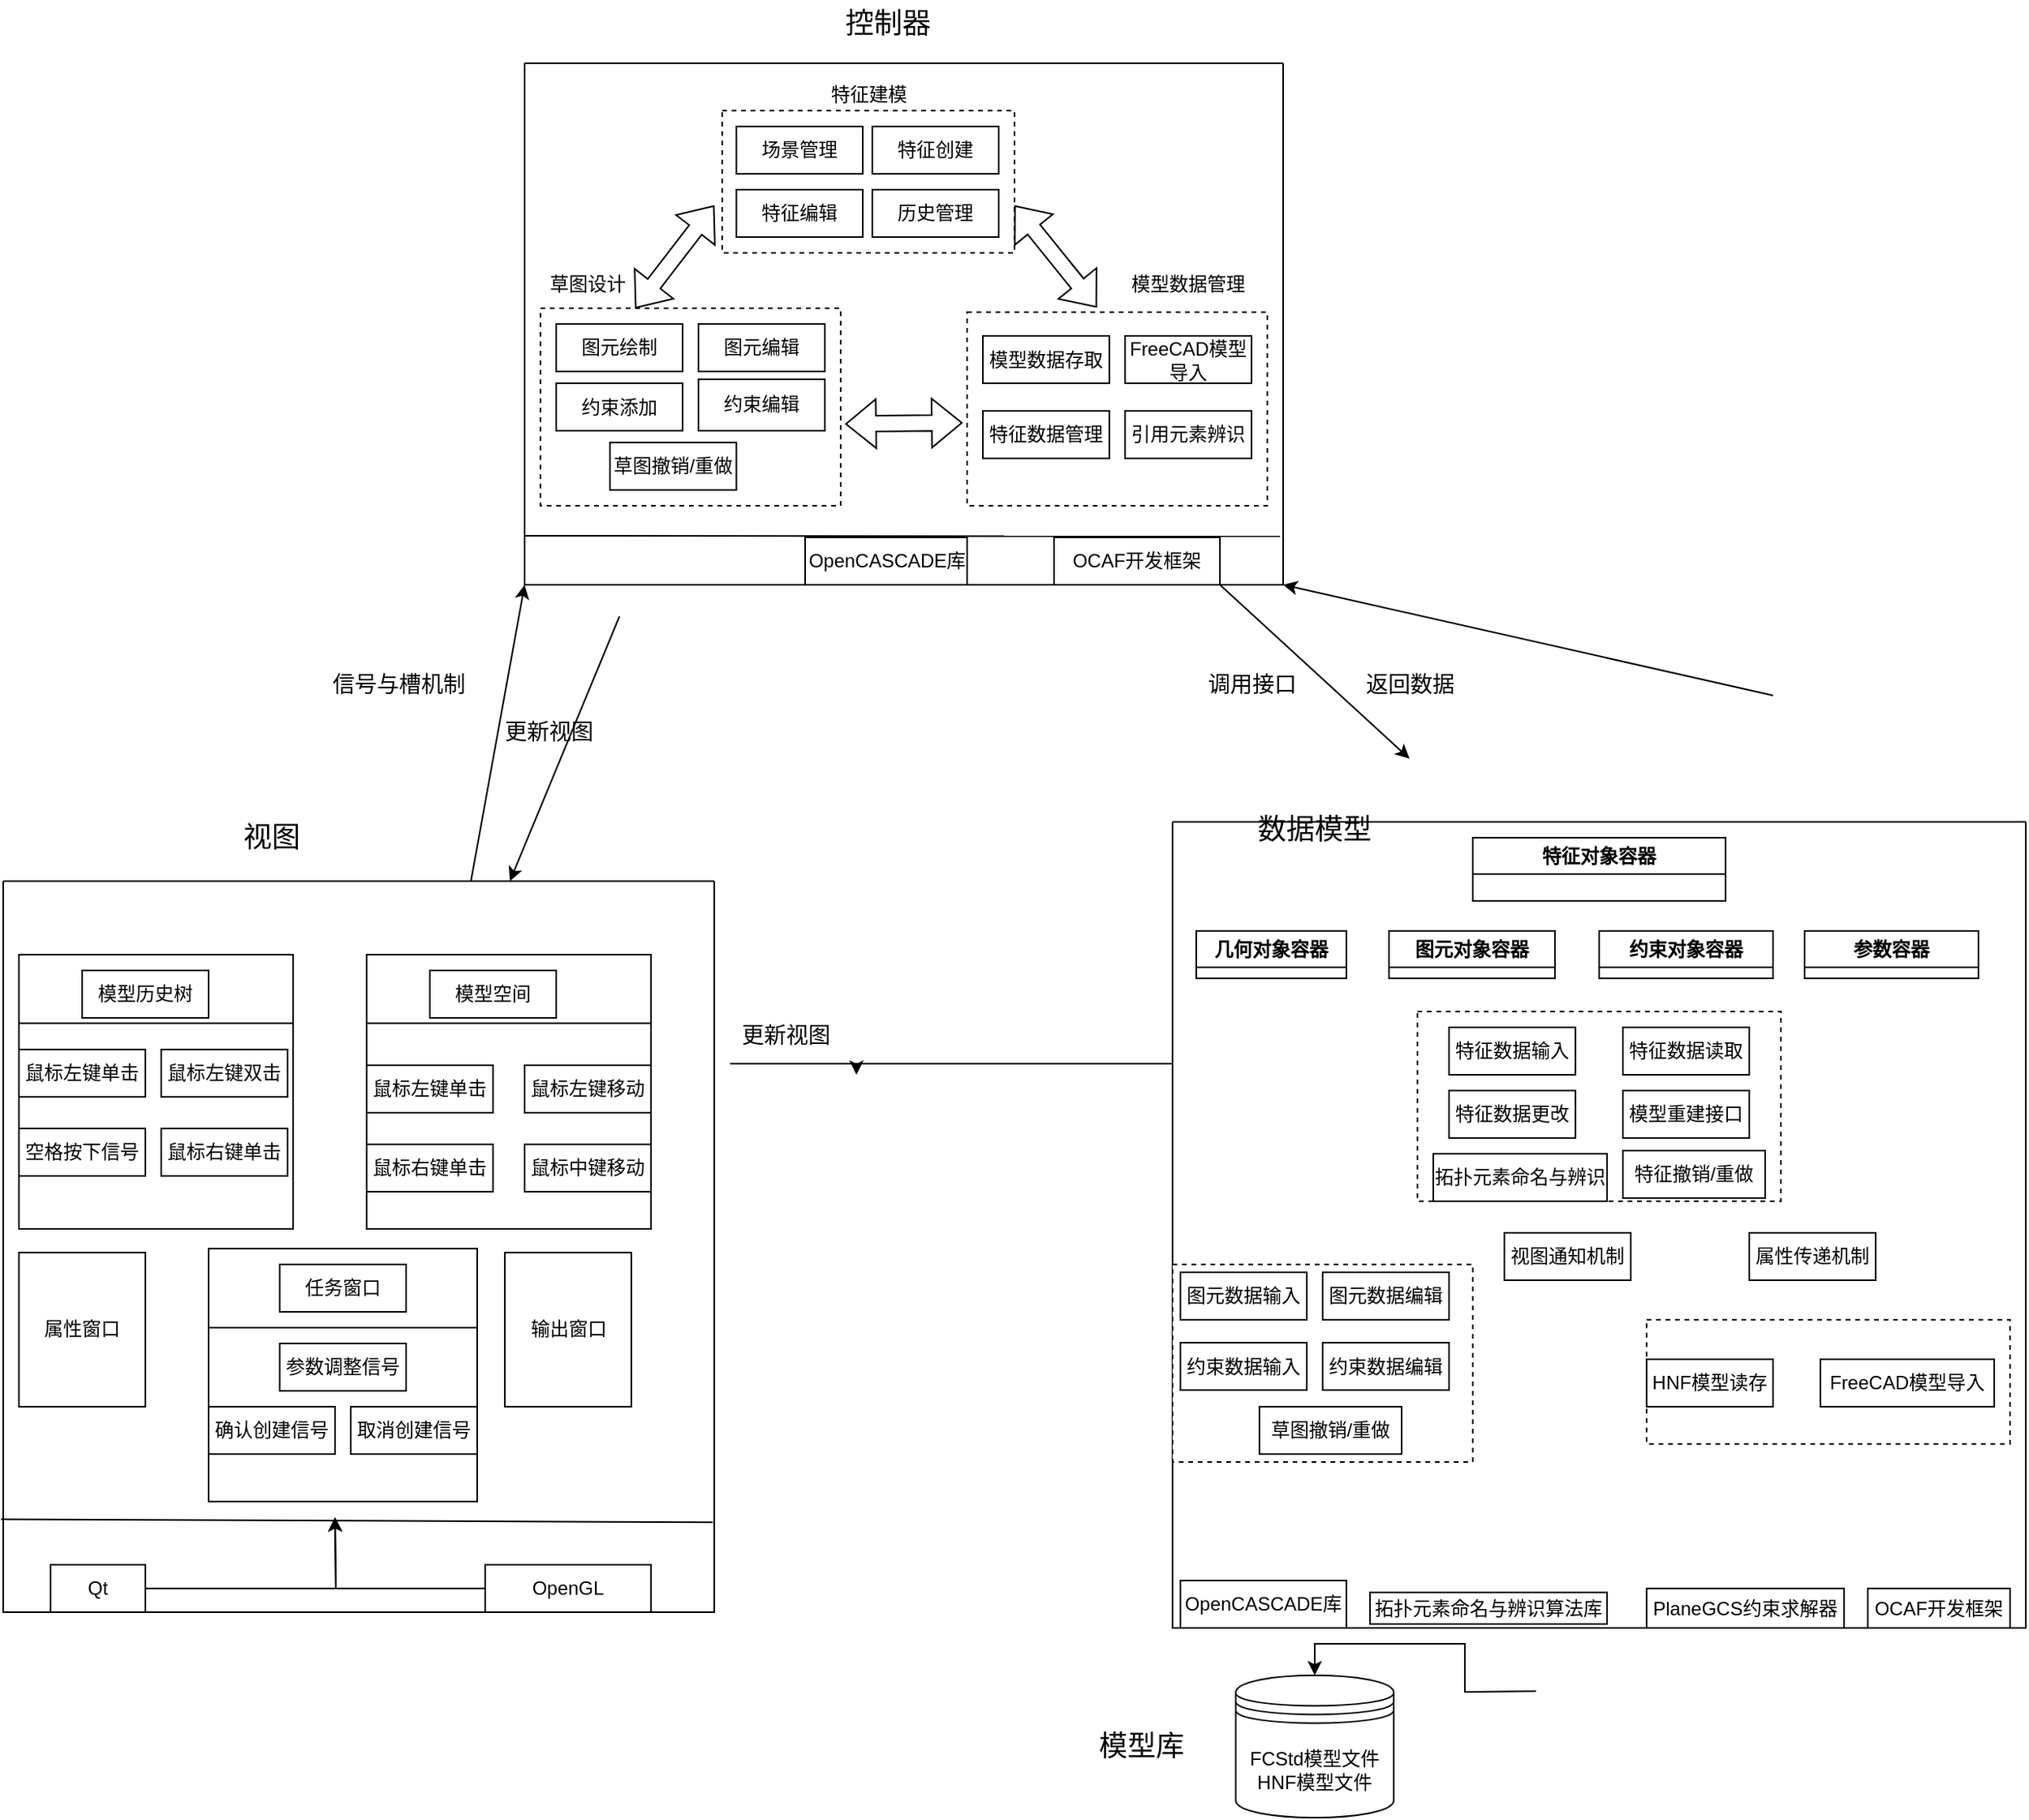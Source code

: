 <mxfile version="22.1.17" type="github">
  <diagram name="第 1 页" id="5badEJanhhTlUeLxTdYi">
    <mxGraphModel dx="2367" dy="1862" grid="1" gridSize="10" guides="1" tooltips="1" connect="1" arrows="1" fold="1" page="1" pageScale="1" pageWidth="827" pageHeight="1169" math="0" shadow="0">
      <root>
        <mxCell id="0" />
        <mxCell id="1" parent="0" />
        <mxCell id="2F7c7GaDgsHqWVN50e-c-2" value="" style="swimlane;startSize=0;" parent="1" vertex="1">
          <mxGeometry x="-50" y="537.5" width="450" height="462.5" as="geometry">
            <mxRectangle x="70" y="400" width="50" height="40" as="alternateBounds" />
          </mxGeometry>
        </mxCell>
        <mxCell id="2F7c7GaDgsHqWVN50e-c-10" value="输出窗口" style="rounded=0;whiteSpace=wrap;html=1;" parent="2F7c7GaDgsHqWVN50e-c-2" vertex="1">
          <mxGeometry x="317.5" y="235" width="80" height="97.5" as="geometry" />
        </mxCell>
        <mxCell id="2F7c7GaDgsHqWVN50e-c-117" value="Qt" style="rounded=0;whiteSpace=wrap;html=1;" parent="2F7c7GaDgsHqWVN50e-c-2" vertex="1">
          <mxGeometry x="30" y="432.5" width="60" height="30" as="geometry" />
        </mxCell>
        <mxCell id="2F7c7GaDgsHqWVN50e-c-118" value="OpenGL" style="rounded=0;whiteSpace=wrap;html=1;" parent="2F7c7GaDgsHqWVN50e-c-2" vertex="1">
          <mxGeometry x="305" y="432.5" width="105" height="30" as="geometry" />
        </mxCell>
        <mxCell id="QI9Zr6lK3Zr6trMXwhjR-2" value="属性窗口" style="rounded=0;whiteSpace=wrap;html=1;" parent="2F7c7GaDgsHqWVN50e-c-2" vertex="1">
          <mxGeometry x="10" y="235" width="80" height="97.5" as="geometry" />
        </mxCell>
        <mxCell id="TGpihLxyfp2Zj1cKf1YJ-5" value="" style="whiteSpace=wrap;html=1;aspect=fixed;" vertex="1" parent="2F7c7GaDgsHqWVN50e-c-2">
          <mxGeometry x="10" y="46.5" width="173.5" height="173.5" as="geometry" />
        </mxCell>
        <mxCell id="2F7c7GaDgsHqWVN50e-c-9" value="模型历史树" style="rounded=0;whiteSpace=wrap;html=1;" parent="2F7c7GaDgsHqWVN50e-c-2" vertex="1">
          <mxGeometry x="50" y="56.5" width="80" height="30" as="geometry" />
        </mxCell>
        <mxCell id="TGpihLxyfp2Zj1cKf1YJ-6" value="鼠标左键单击" style="rounded=0;whiteSpace=wrap;html=1;" vertex="1" parent="2F7c7GaDgsHqWVN50e-c-2">
          <mxGeometry x="10" y="106.5" width="80" height="30" as="geometry" />
        </mxCell>
        <mxCell id="TGpihLxyfp2Zj1cKf1YJ-7" value="鼠标左键双击" style="rounded=0;whiteSpace=wrap;html=1;" vertex="1" parent="2F7c7GaDgsHqWVN50e-c-2">
          <mxGeometry x="100" y="106.5" width="80" height="30" as="geometry" />
        </mxCell>
        <mxCell id="TGpihLxyfp2Zj1cKf1YJ-8" value="空格按下信号" style="rounded=0;whiteSpace=wrap;html=1;" vertex="1" parent="2F7c7GaDgsHqWVN50e-c-2">
          <mxGeometry x="10" y="156.5" width="80" height="30" as="geometry" />
        </mxCell>
        <mxCell id="TGpihLxyfp2Zj1cKf1YJ-9" value="鼠标右键单击" style="rounded=0;whiteSpace=wrap;html=1;" vertex="1" parent="2F7c7GaDgsHqWVN50e-c-2">
          <mxGeometry x="100" y="156.5" width="80" height="30" as="geometry" />
        </mxCell>
        <mxCell id="TGpihLxyfp2Zj1cKf1YJ-10" value="" style="endArrow=none;html=1;rounded=0;exitX=0;exitY=0.25;exitDx=0;exitDy=0;entryX=1;entryY=0.25;entryDx=0;entryDy=0;" edge="1" parent="2F7c7GaDgsHqWVN50e-c-2" source="TGpihLxyfp2Zj1cKf1YJ-5" target="TGpihLxyfp2Zj1cKf1YJ-5">
          <mxGeometry width="50" height="50" relative="1" as="geometry">
            <mxPoint x="60" y="146.5" as="sourcePoint" />
            <mxPoint x="110" y="96.5" as="targetPoint" />
          </mxGeometry>
        </mxCell>
        <mxCell id="TGpihLxyfp2Zj1cKf1YJ-14" value="" style="rounded=0;whiteSpace=wrap;html=1;" vertex="1" parent="2F7c7GaDgsHqWVN50e-c-2">
          <mxGeometry x="230" y="46.5" width="180" height="173.5" as="geometry" />
        </mxCell>
        <mxCell id="2F7c7GaDgsHqWVN50e-c-8" value="模型空间" style="rounded=0;whiteSpace=wrap;html=1;" parent="2F7c7GaDgsHqWVN50e-c-2" vertex="1">
          <mxGeometry x="270" y="56.5" width="80" height="30" as="geometry" />
        </mxCell>
        <mxCell id="TGpihLxyfp2Zj1cKf1YJ-16" value="鼠标左键单击" style="rounded=0;whiteSpace=wrap;html=1;" vertex="1" parent="2F7c7GaDgsHqWVN50e-c-2">
          <mxGeometry x="230" y="116.5" width="80" height="30" as="geometry" />
        </mxCell>
        <mxCell id="TGpihLxyfp2Zj1cKf1YJ-17" value="鼠标右键单击" style="rounded=0;whiteSpace=wrap;html=1;" vertex="1" parent="2F7c7GaDgsHqWVN50e-c-2">
          <mxGeometry x="230" y="166.5" width="80" height="30" as="geometry" />
        </mxCell>
        <mxCell id="TGpihLxyfp2Zj1cKf1YJ-25" value="鼠标左键移动" style="rounded=0;whiteSpace=wrap;html=1;" vertex="1" parent="2F7c7GaDgsHqWVN50e-c-2">
          <mxGeometry x="330" y="116.5" width="80" height="30" as="geometry" />
        </mxCell>
        <mxCell id="TGpihLxyfp2Zj1cKf1YJ-26" value="鼠标中键移动" style="rounded=0;whiteSpace=wrap;html=1;" vertex="1" parent="2F7c7GaDgsHqWVN50e-c-2">
          <mxGeometry x="330" y="166.5" width="80" height="30" as="geometry" />
        </mxCell>
        <mxCell id="TGpihLxyfp2Zj1cKf1YJ-29" value="" style="endArrow=none;html=1;rounded=0;exitX=1;exitY=0.25;exitDx=0;exitDy=0;entryX=0;entryY=0.25;entryDx=0;entryDy=0;" edge="1" parent="2F7c7GaDgsHqWVN50e-c-2" source="TGpihLxyfp2Zj1cKf1YJ-14" target="TGpihLxyfp2Zj1cKf1YJ-14">
          <mxGeometry width="50" height="50" relative="1" as="geometry">
            <mxPoint x="270" y="145.789" as="sourcePoint" />
            <mxPoint x="270" y="95.789" as="targetPoint" />
          </mxGeometry>
        </mxCell>
        <mxCell id="TGpihLxyfp2Zj1cKf1YJ-19" value="" style="rounded=0;whiteSpace=wrap;html=1;" vertex="1" parent="2F7c7GaDgsHqWVN50e-c-2">
          <mxGeometry x="130" y="232.5" width="170" height="160" as="geometry" />
        </mxCell>
        <mxCell id="2F7c7GaDgsHqWVN50e-c-11" value="任务窗口" style="rounded=0;whiteSpace=wrap;html=1;" parent="2F7c7GaDgsHqWVN50e-c-2" vertex="1">
          <mxGeometry x="175" y="242.5" width="80" height="30" as="geometry" />
        </mxCell>
        <mxCell id="TGpihLxyfp2Zj1cKf1YJ-20" value="" style="endArrow=none;html=1;rounded=0;exitX=0;exitY=0.5;exitDx=0;exitDy=0;entryX=1;entryY=0.5;entryDx=0;entryDy=0;" edge="1" parent="2F7c7GaDgsHqWVN50e-c-2">
          <mxGeometry width="50" height="50" relative="1" as="geometry">
            <mxPoint x="130.0" y="282.5" as="sourcePoint" />
            <mxPoint x="300.0" y="282.5" as="targetPoint" />
          </mxGeometry>
        </mxCell>
        <mxCell id="TGpihLxyfp2Zj1cKf1YJ-22" value="参数调整信号" style="rounded=0;whiteSpace=wrap;html=1;" vertex="1" parent="2F7c7GaDgsHqWVN50e-c-2">
          <mxGeometry x="175" y="292.5" width="80" height="30" as="geometry" />
        </mxCell>
        <mxCell id="TGpihLxyfp2Zj1cKf1YJ-23" value="确认创建信号" style="rounded=0;whiteSpace=wrap;html=1;" vertex="1" parent="2F7c7GaDgsHqWVN50e-c-2">
          <mxGeometry x="130" y="332.5" width="80" height="30" as="geometry" />
        </mxCell>
        <mxCell id="TGpihLxyfp2Zj1cKf1YJ-24" value="取消创建信号" style="rounded=0;whiteSpace=wrap;html=1;" vertex="1" parent="2F7c7GaDgsHqWVN50e-c-2">
          <mxGeometry x="220" y="332.5" width="80" height="30" as="geometry" />
        </mxCell>
        <mxCell id="TGpihLxyfp2Zj1cKf1YJ-37" value="" style="endArrow=classic;html=1;rounded=0;exitX=1;exitY=0.5;exitDx=0;exitDy=0;edgeStyle=orthogonalEdgeStyle;" edge="1" parent="2F7c7GaDgsHqWVN50e-c-2" source="2F7c7GaDgsHqWVN50e-c-117">
          <mxGeometry width="50" height="50" relative="1" as="geometry">
            <mxPoint x="120" y="472.5" as="sourcePoint" />
            <mxPoint x="210" y="402.5" as="targetPoint" />
          </mxGeometry>
        </mxCell>
        <mxCell id="2F7c7GaDgsHqWVN50e-c-3" value="" style="swimlane;startSize=0;" parent="1" vertex="1">
          <mxGeometry x="280" y="20" width="480" height="330" as="geometry">
            <mxRectangle x="10" y="300" width="50" height="40" as="alternateBounds" />
          </mxGeometry>
        </mxCell>
        <mxCell id="2F7c7GaDgsHqWVN50e-c-57" value="" style="rounded=0;whiteSpace=wrap;html=1;dashed=1;" parent="2F7c7GaDgsHqWVN50e-c-3" vertex="1">
          <mxGeometry x="125" y="30" width="185" height="90" as="geometry" />
        </mxCell>
        <mxCell id="2F7c7GaDgsHqWVN50e-c-58" value="场景管理" style="rounded=0;whiteSpace=wrap;html=1;" parent="2F7c7GaDgsHqWVN50e-c-3" vertex="1">
          <mxGeometry x="134" y="40" width="80" height="30" as="geometry" />
        </mxCell>
        <mxCell id="2F7c7GaDgsHqWVN50e-c-59" value="历史管理" style="rounded=0;whiteSpace=wrap;html=1;" parent="2F7c7GaDgsHqWVN50e-c-3" vertex="1">
          <mxGeometry x="220" y="80" width="80" height="30" as="geometry" />
        </mxCell>
        <mxCell id="2F7c7GaDgsHqWVN50e-c-60" value="特征创建" style="rounded=0;whiteSpace=wrap;html=1;" parent="2F7c7GaDgsHqWVN50e-c-3" vertex="1">
          <mxGeometry x="220" y="40" width="80" height="30" as="geometry" />
        </mxCell>
        <mxCell id="2F7c7GaDgsHqWVN50e-c-61" value="特征编辑" style="rounded=0;whiteSpace=wrap;html=1;" parent="2F7c7GaDgsHqWVN50e-c-3" vertex="1">
          <mxGeometry x="134" y="80" width="80" height="30" as="geometry" />
        </mxCell>
        <mxCell id="2F7c7GaDgsHqWVN50e-c-70" value="草图设计" style="text;html=1;strokeColor=none;fillColor=none;align=center;verticalAlign=middle;whiteSpace=wrap;rounded=0;" parent="2F7c7GaDgsHqWVN50e-c-3" vertex="1">
          <mxGeometry x="10" y="125" width="60" height="30" as="geometry" />
        </mxCell>
        <mxCell id="2F7c7GaDgsHqWVN50e-c-71" value="模型数据管理" style="text;html=1;strokeColor=none;fillColor=none;align=center;verticalAlign=middle;whiteSpace=wrap;rounded=0;" parent="2F7c7GaDgsHqWVN50e-c-3" vertex="1">
          <mxGeometry x="380" y="125" width="80" height="30" as="geometry" />
        </mxCell>
        <mxCell id="2F7c7GaDgsHqWVN50e-c-72" value="特征建模" style="text;html=1;strokeColor=none;fillColor=none;align=center;verticalAlign=middle;whiteSpace=wrap;rounded=0;" parent="2F7c7GaDgsHqWVN50e-c-3" vertex="1">
          <mxGeometry x="177.5" width="80" height="40" as="geometry" />
        </mxCell>
        <mxCell id="2F7c7GaDgsHqWVN50e-c-62" value="" style="rounded=0;whiteSpace=wrap;html=1;dashed=1;" parent="2F7c7GaDgsHqWVN50e-c-3" vertex="1">
          <mxGeometry x="10" y="155" width="190" height="125" as="geometry" />
        </mxCell>
        <mxCell id="2F7c7GaDgsHqWVN50e-c-64" value="图元绘制" style="rounded=0;whiteSpace=wrap;html=1;" parent="2F7c7GaDgsHqWVN50e-c-3" vertex="1">
          <mxGeometry x="20" y="165" width="80" height="30" as="geometry" />
        </mxCell>
        <mxCell id="2F7c7GaDgsHqWVN50e-c-66" value="图元编辑" style="rounded=0;whiteSpace=wrap;html=1;" parent="2F7c7GaDgsHqWVN50e-c-3" vertex="1">
          <mxGeometry x="110" y="165" width="80" height="30" as="geometry" />
        </mxCell>
        <mxCell id="2F7c7GaDgsHqWVN50e-c-65" value="约束添加" style="rounded=0;whiteSpace=wrap;html=1;" parent="2F7c7GaDgsHqWVN50e-c-3" vertex="1">
          <mxGeometry x="20" y="202.5" width="80" height="30" as="geometry" />
        </mxCell>
        <mxCell id="2F7c7GaDgsHqWVN50e-c-67" value="约束编辑" style="rounded=0;whiteSpace=wrap;html=1;" parent="2F7c7GaDgsHqWVN50e-c-3" vertex="1">
          <mxGeometry x="110" y="200" width="80" height="32.5" as="geometry" />
        </mxCell>
        <mxCell id="2F7c7GaDgsHqWVN50e-c-96" value="草图撤销/重做" style="rounded=0;whiteSpace=wrap;html=1;" parent="2F7c7GaDgsHqWVN50e-c-3" vertex="1">
          <mxGeometry x="54" y="240" width="80" height="30" as="geometry" />
        </mxCell>
        <mxCell id="2F7c7GaDgsHqWVN50e-c-63" value="" style="rounded=0;whiteSpace=wrap;html=1;dashed=1;" parent="2F7c7GaDgsHqWVN50e-c-3" vertex="1">
          <mxGeometry x="280" y="157.5" width="190" height="122.5" as="geometry" />
        </mxCell>
        <mxCell id="2F7c7GaDgsHqWVN50e-c-68" value="模型数据存取" style="rounded=0;whiteSpace=wrap;html=1;" parent="2F7c7GaDgsHqWVN50e-c-3" vertex="1">
          <mxGeometry x="290" y="172.5" width="80" height="30" as="geometry" />
        </mxCell>
        <mxCell id="2F7c7GaDgsHqWVN50e-c-69" value="FreeCAD模型导入" style="rounded=0;whiteSpace=wrap;html=1;" parent="2F7c7GaDgsHqWVN50e-c-3" vertex="1">
          <mxGeometry x="380" y="172.5" width="80" height="30" as="geometry" />
        </mxCell>
        <mxCell id="2F7c7GaDgsHqWVN50e-c-100" style="edgeStyle=orthogonalEdgeStyle;rounded=0;orthogonalLoop=1;jettySize=auto;html=1;exitX=0.5;exitY=1;exitDx=0;exitDy=0;" parent="2F7c7GaDgsHqWVN50e-c-3" source="2F7c7GaDgsHqWVN50e-c-66" target="2F7c7GaDgsHqWVN50e-c-66" edge="1">
          <mxGeometry relative="1" as="geometry" />
        </mxCell>
        <mxCell id="2F7c7GaDgsHqWVN50e-c-101" value="特征数据管理" style="rounded=0;whiteSpace=wrap;html=1;" parent="2F7c7GaDgsHqWVN50e-c-3" vertex="1">
          <mxGeometry x="290" y="220" width="80" height="30" as="geometry" />
        </mxCell>
        <mxCell id="2F7c7GaDgsHqWVN50e-c-102" value="引用元素辨识" style="rounded=0;whiteSpace=wrap;html=1;" parent="2F7c7GaDgsHqWVN50e-c-3" vertex="1">
          <mxGeometry x="380" y="220" width="80" height="30" as="geometry" />
        </mxCell>
        <mxCell id="2F7c7GaDgsHqWVN50e-c-112" value="OpenCASCADE库" style="rounded=0;whiteSpace=wrap;html=1;" parent="2F7c7GaDgsHqWVN50e-c-3" vertex="1">
          <mxGeometry x="177.5" y="300" width="102.5" height="30" as="geometry" />
        </mxCell>
        <mxCell id="2F7c7GaDgsHqWVN50e-c-113" value="OCAF开发框架" style="rounded=0;whiteSpace=wrap;html=1;" parent="2F7c7GaDgsHqWVN50e-c-3" vertex="1">
          <mxGeometry x="335" y="300" width="105" height="30" as="geometry" />
        </mxCell>
        <mxCell id="2F7c7GaDgsHqWVN50e-c-122" value="" style="shape=flexArrow;endArrow=classic;startArrow=classic;html=1;rounded=0;exitX=1.015;exitY=0.586;exitDx=0;exitDy=0;exitPerimeter=0;entryX=-0.015;entryY=0.571;entryDx=0;entryDy=0;entryPerimeter=0;" parent="2F7c7GaDgsHqWVN50e-c-3" source="2F7c7GaDgsHqWVN50e-c-62" target="2F7c7GaDgsHqWVN50e-c-63" edge="1">
          <mxGeometry width="100" height="100" relative="1" as="geometry">
            <mxPoint x="200" y="250" as="sourcePoint" />
            <mxPoint x="300" y="150" as="targetPoint" />
          </mxGeometry>
        </mxCell>
        <mxCell id="2F7c7GaDgsHqWVN50e-c-123" value="" style="shape=flexArrow;endArrow=classic;startArrow=classic;html=1;rounded=0;exitX=0.432;exitY=-0.024;exitDx=0;exitDy=0;exitPerimeter=0;entryX=1;entryY=0.667;entryDx=0;entryDy=0;entryPerimeter=0;" parent="2F7c7GaDgsHqWVN50e-c-3" source="2F7c7GaDgsHqWVN50e-c-63" target="2F7c7GaDgsHqWVN50e-c-57" edge="1">
          <mxGeometry width="100" height="100" relative="1" as="geometry">
            <mxPoint x="340" y="170" as="sourcePoint" />
            <mxPoint x="320" y="100" as="targetPoint" />
          </mxGeometry>
        </mxCell>
        <mxCell id="2F7c7GaDgsHqWVN50e-c-124" value="" style="shape=flexArrow;endArrow=classic;startArrow=classic;html=1;rounded=0;exitX=1;exitY=1;exitDx=0;exitDy=0;" parent="2F7c7GaDgsHqWVN50e-c-3" source="2F7c7GaDgsHqWVN50e-c-70" edge="1">
          <mxGeometry width="100" height="100" relative="1" as="geometry">
            <mxPoint x="20" y="190" as="sourcePoint" />
            <mxPoint x="120" y="90" as="targetPoint" />
          </mxGeometry>
        </mxCell>
        <mxCell id="2F7c7GaDgsHqWVN50e-c-121" style="edgeStyle=orthogonalEdgeStyle;rounded=0;orthogonalLoop=1;jettySize=auto;html=1;entryX=0.5;entryY=0;entryDx=0;entryDy=0;" parent="1" target="2F7c7GaDgsHqWVN50e-c-33" edge="1">
          <mxGeometry relative="1" as="geometry">
            <mxPoint x="920" y="1050" as="sourcePoint" />
          </mxGeometry>
        </mxCell>
        <mxCell id="2F7c7GaDgsHqWVN50e-c-4" value="" style="swimlane;startSize=0;" parent="1" vertex="1">
          <mxGeometry x="690" y="500" width="540" height="510" as="geometry">
            <mxRectangle x="10" y="300" width="50" height="40" as="alternateBounds" />
          </mxGeometry>
        </mxCell>
        <mxCell id="2F7c7GaDgsHqWVN50e-c-32" value="特征对象容器" style="swimlane;whiteSpace=wrap;html=1;" parent="2F7c7GaDgsHqWVN50e-c-4" vertex="1">
          <mxGeometry x="190" y="10" width="160" height="40" as="geometry" />
        </mxCell>
        <mxCell id="2F7c7GaDgsHqWVN50e-c-114" value="拓扑元素命名与辨识算法库" style="rounded=0;whiteSpace=wrap;html=1;" parent="2F7c7GaDgsHqWVN50e-c-4" vertex="1">
          <mxGeometry x="125" y="487.5" width="150" height="20" as="geometry" />
        </mxCell>
        <mxCell id="2F7c7GaDgsHqWVN50e-c-115" value="OpenCASCADE库" style="rounded=0;whiteSpace=wrap;html=1;" parent="2F7c7GaDgsHqWVN50e-c-4" vertex="1">
          <mxGeometry x="5" y="480" width="105" height="30" as="geometry" />
        </mxCell>
        <mxCell id="2F7c7GaDgsHqWVN50e-c-116" value="OCAF开发框架" style="rounded=0;whiteSpace=wrap;html=1;" parent="2F7c7GaDgsHqWVN50e-c-4" vertex="1">
          <mxGeometry x="440" y="485" width="90" height="25" as="geometry" />
        </mxCell>
        <mxCell id="2F7c7GaDgsHqWVN50e-c-111" value="PlaneGCS约束求解器" style="rounded=0;whiteSpace=wrap;html=1;" parent="2F7c7GaDgsHqWVN50e-c-4" vertex="1">
          <mxGeometry x="300" y="485" width="125" height="25" as="geometry" />
        </mxCell>
        <mxCell id="TGpihLxyfp2Zj1cKf1YJ-62" value="几何对象容器" style="swimlane;whiteSpace=wrap;html=1;" vertex="1" parent="2F7c7GaDgsHqWVN50e-c-4">
          <mxGeometry x="15" y="69" width="95" height="30" as="geometry" />
        </mxCell>
        <mxCell id="TGpihLxyfp2Zj1cKf1YJ-63" value="图元对象容器" style="swimlane;whiteSpace=wrap;html=1;startSize=23;" vertex="1" parent="2F7c7GaDgsHqWVN50e-c-4">
          <mxGeometry x="137" y="69" width="105" height="30" as="geometry" />
        </mxCell>
        <mxCell id="TGpihLxyfp2Zj1cKf1YJ-64" value="约束对象容器" style="swimlane;whiteSpace=wrap;html=1;startSize=23;" vertex="1" parent="2F7c7GaDgsHqWVN50e-c-4">
          <mxGeometry x="270" y="69" width="110" height="30" as="geometry" />
        </mxCell>
        <mxCell id="TGpihLxyfp2Zj1cKf1YJ-65" value="参数容器" style="swimlane;whiteSpace=wrap;html=1;startSize=23;" vertex="1" parent="2F7c7GaDgsHqWVN50e-c-4">
          <mxGeometry x="400" y="69" width="110" height="30" as="geometry" />
        </mxCell>
        <mxCell id="TGpihLxyfp2Zj1cKf1YJ-48" value="" style="rounded=0;whiteSpace=wrap;html=1;dashed=1;" vertex="1" parent="2F7c7GaDgsHqWVN50e-c-4">
          <mxGeometry x="155" y="120" width="230" height="120" as="geometry" />
        </mxCell>
        <mxCell id="TGpihLxyfp2Zj1cKf1YJ-49" value="特征数据输入" style="rounded=0;whiteSpace=wrap;html=1;" vertex="1" parent="2F7c7GaDgsHqWVN50e-c-4">
          <mxGeometry x="175" y="130" width="80" height="30" as="geometry" />
        </mxCell>
        <mxCell id="TGpihLxyfp2Zj1cKf1YJ-50" value="特征数据读取" style="rounded=0;whiteSpace=wrap;html=1;" vertex="1" parent="2F7c7GaDgsHqWVN50e-c-4">
          <mxGeometry x="285" y="130" width="80" height="30" as="geometry" />
        </mxCell>
        <mxCell id="TGpihLxyfp2Zj1cKf1YJ-51" value="特征数据更改" style="rounded=0;whiteSpace=wrap;html=1;" vertex="1" parent="2F7c7GaDgsHqWVN50e-c-4">
          <mxGeometry x="175" y="170" width="80" height="30" as="geometry" />
        </mxCell>
        <mxCell id="TGpihLxyfp2Zj1cKf1YJ-52" value="模型重建接口" style="rounded=0;whiteSpace=wrap;html=1;" vertex="1" parent="2F7c7GaDgsHqWVN50e-c-4">
          <mxGeometry x="285" y="170" width="80" height="30" as="geometry" />
        </mxCell>
        <mxCell id="TGpihLxyfp2Zj1cKf1YJ-53" value="特征撤销/重做" style="rounded=0;whiteSpace=wrap;html=1;" vertex="1" parent="2F7c7GaDgsHqWVN50e-c-4">
          <mxGeometry x="285" y="208" width="90" height="30" as="geometry" />
        </mxCell>
        <mxCell id="2F7c7GaDgsHqWVN50e-c-25" value="拓扑元素命名与辨识" style="rounded=0;whiteSpace=wrap;html=1;" parent="2F7c7GaDgsHqWVN50e-c-4" vertex="1">
          <mxGeometry x="165" y="210" width="110" height="30" as="geometry" />
        </mxCell>
        <mxCell id="TGpihLxyfp2Zj1cKf1YJ-41" value="" style="rounded=0;whiteSpace=wrap;html=1;dashed=1;" vertex="1" parent="2F7c7GaDgsHqWVN50e-c-4">
          <mxGeometry y="280" width="190" height="125" as="geometry" />
        </mxCell>
        <mxCell id="TGpihLxyfp2Zj1cKf1YJ-42" value="图元数据输入" style="rounded=0;whiteSpace=wrap;html=1;" vertex="1" parent="2F7c7GaDgsHqWVN50e-c-4">
          <mxGeometry x="5" y="285" width="80" height="30" as="geometry" />
        </mxCell>
        <mxCell id="TGpihLxyfp2Zj1cKf1YJ-43" value="图元数据编辑" style="rounded=0;whiteSpace=wrap;html=1;" vertex="1" parent="2F7c7GaDgsHqWVN50e-c-4">
          <mxGeometry x="95" y="285" width="80" height="30" as="geometry" />
        </mxCell>
        <mxCell id="TGpihLxyfp2Zj1cKf1YJ-44" value="约束数据编辑" style="rounded=0;whiteSpace=wrap;html=1;" vertex="1" parent="2F7c7GaDgsHqWVN50e-c-4">
          <mxGeometry x="95" y="329.5" width="80" height="30" as="geometry" />
        </mxCell>
        <mxCell id="TGpihLxyfp2Zj1cKf1YJ-45" value="约束数据输入" style="rounded=0;whiteSpace=wrap;html=1;" vertex="1" parent="2F7c7GaDgsHqWVN50e-c-4">
          <mxGeometry x="5" y="329.5" width="80" height="30" as="geometry" />
        </mxCell>
        <mxCell id="TGpihLxyfp2Zj1cKf1YJ-46" value="草图撤销/重做" style="rounded=0;whiteSpace=wrap;html=1;" vertex="1" parent="2F7c7GaDgsHqWVN50e-c-4">
          <mxGeometry x="55" y="370" width="90" height="30" as="geometry" />
        </mxCell>
        <mxCell id="TGpihLxyfp2Zj1cKf1YJ-54" value="" style="rounded=0;whiteSpace=wrap;html=1;dashed=1;" vertex="1" parent="2F7c7GaDgsHqWVN50e-c-4">
          <mxGeometry x="300" y="315" width="230" height="78.62" as="geometry" />
        </mxCell>
        <mxCell id="2F7c7GaDgsHqWVN50e-c-24" value="HNF模型读存" style="rounded=0;whiteSpace=wrap;html=1;" parent="2F7c7GaDgsHqWVN50e-c-4" vertex="1">
          <mxGeometry x="300" y="340" width="80" height="30" as="geometry" />
        </mxCell>
        <mxCell id="2F7c7GaDgsHqWVN50e-c-26" value="FreeCAD模型导入" style="rounded=0;whiteSpace=wrap;html=1;" parent="2F7c7GaDgsHqWVN50e-c-4" vertex="1">
          <mxGeometry x="410" y="340" width="110" height="30" as="geometry" />
        </mxCell>
        <mxCell id="2F7c7GaDgsHqWVN50e-c-23" value="视图通知机制" style="rounded=0;whiteSpace=wrap;html=1;" parent="2F7c7GaDgsHqWVN50e-c-4" vertex="1">
          <mxGeometry x="210" y="260" width="80" height="30" as="geometry" />
        </mxCell>
        <mxCell id="2F7c7GaDgsHqWVN50e-c-21" value="属性传递机制" style="rounded=0;whiteSpace=wrap;html=1;" parent="2F7c7GaDgsHqWVN50e-c-4" vertex="1">
          <mxGeometry x="365" y="260" width="80" height="30" as="geometry" />
        </mxCell>
        <mxCell id="2F7c7GaDgsHqWVN50e-c-13" value="&lt;font style=&quot;font-size: 18px;&quot;&gt;视图&lt;/font&gt;" style="text;html=1;strokeColor=none;fillColor=none;align=center;verticalAlign=middle;whiteSpace=wrap;rounded=0;" parent="1" vertex="1">
          <mxGeometry x="90" y="495" width="60" height="30" as="geometry" />
        </mxCell>
        <mxCell id="2F7c7GaDgsHqWVN50e-c-14" value="&lt;font style=&quot;font-size: 18px;&quot;&gt;数据模型&lt;/font&gt;" style="text;html=1;strokeColor=none;fillColor=none;align=center;verticalAlign=middle;whiteSpace=wrap;rounded=0;" parent="1" vertex="1">
          <mxGeometry x="720" y="490" width="120" height="30" as="geometry" />
        </mxCell>
        <mxCell id="2F7c7GaDgsHqWVN50e-c-15" value="&lt;font style=&quot;font-size: 18px;&quot;&gt;控制器&lt;/font&gt;" style="text;html=1;strokeColor=none;fillColor=none;align=center;verticalAlign=middle;whiteSpace=wrap;rounded=0;" parent="1" vertex="1">
          <mxGeometry x="480" y="-20" width="60" height="30" as="geometry" />
        </mxCell>
        <mxCell id="2F7c7GaDgsHqWVN50e-c-33" value="FCStd模型文件&lt;br&gt;HNF模型文件" style="shape=datastore;whiteSpace=wrap;html=1;" parent="1" vertex="1">
          <mxGeometry x="730" y="1040" width="100" height="90" as="geometry" />
        </mxCell>
        <mxCell id="2F7c7GaDgsHqWVN50e-c-34" value="&lt;font style=&quot;font-size: 18px;&quot;&gt;模型库&lt;/font&gt;" style="text;html=1;align=center;verticalAlign=middle;resizable=0;points=[];autosize=1;strokeColor=none;fillColor=none;" parent="1" vertex="1">
          <mxGeometry x="630" y="1065" width="80" height="40" as="geometry" />
        </mxCell>
        <mxCell id="2F7c7GaDgsHqWVN50e-c-37" value="&lt;font style=&quot;font-size: 14px;&quot;&gt;更新视图&lt;/font&gt;" style="text;html=1;align=center;verticalAlign=middle;resizable=0;points=[];autosize=1;strokeColor=none;fillColor=none;" parent="1" vertex="1">
          <mxGeometry x="405" y="620" width="80" height="30" as="geometry" />
        </mxCell>
        <mxCell id="2F7c7GaDgsHqWVN50e-c-108" value="" style="endArrow=none;html=1;rounded=0;entryX=0.996;entryY=0.907;entryDx=0;entryDy=0;entryPerimeter=0;" parent="1" target="2F7c7GaDgsHqWVN50e-c-3" edge="1">
          <mxGeometry width="50" height="50" relative="1" as="geometry">
            <mxPoint x="280" y="319" as="sourcePoint" />
            <mxPoint x="360" y="380" as="targetPoint" />
          </mxGeometry>
        </mxCell>
        <mxCell id="2F7c7GaDgsHqWVN50e-c-126" style="edgeStyle=orthogonalEdgeStyle;rounded=0;orthogonalLoop=1;jettySize=auto;html=1;" parent="1" source="2F7c7GaDgsHqWVN50e-c-4" edge="1">
          <mxGeometry relative="1" as="geometry">
            <Array as="points">
              <mxPoint x="410" y="653" />
              <mxPoint x="410" y="653" />
            </Array>
            <mxPoint x="490" y="660" as="targetPoint" />
          </mxGeometry>
        </mxCell>
        <mxCell id="2F7c7GaDgsHqWVN50e-c-127" value="" style="endArrow=classic;html=1;rounded=0;entryX=1;entryY=1;entryDx=0;entryDy=0;" parent="1" target="2F7c7GaDgsHqWVN50e-c-3" edge="1">
          <mxGeometry width="50" height="50" relative="1" as="geometry">
            <mxPoint x="1070" y="420" as="sourcePoint" />
            <mxPoint x="960" y="450" as="targetPoint" />
          </mxGeometry>
        </mxCell>
        <mxCell id="2F7c7GaDgsHqWVN50e-c-128" value="" style="endArrow=classic;html=1;rounded=0;exitX=1;exitY=1;exitDx=0;exitDy=0;" parent="1" source="2F7c7GaDgsHqWVN50e-c-113" edge="1">
          <mxGeometry width="50" height="50" relative="1" as="geometry">
            <mxPoint x="750" y="450" as="sourcePoint" />
            <mxPoint x="840" y="460" as="targetPoint" />
          </mxGeometry>
        </mxCell>
        <mxCell id="2F7c7GaDgsHqWVN50e-c-129" value="" style="endArrow=classic;html=1;rounded=0;entryX=0;entryY=1;entryDx=0;entryDy=0;exitX=0.658;exitY=-0.001;exitDx=0;exitDy=0;exitPerimeter=0;" parent="1" source="2F7c7GaDgsHqWVN50e-c-2" target="2F7c7GaDgsHqWVN50e-c-3" edge="1">
          <mxGeometry width="50" height="50" relative="1" as="geometry">
            <mxPoint x="170" y="520" as="sourcePoint" />
            <mxPoint x="220" y="470" as="targetPoint" />
          </mxGeometry>
        </mxCell>
        <mxCell id="2F7c7GaDgsHqWVN50e-c-130" value="" style="endArrow=classic;html=1;rounded=0;" parent="1" target="2F7c7GaDgsHqWVN50e-c-2" edge="1">
          <mxGeometry width="50" height="50" relative="1" as="geometry">
            <mxPoint x="340" y="370" as="sourcePoint" />
            <mxPoint x="420" y="440" as="targetPoint" />
          </mxGeometry>
        </mxCell>
        <mxCell id="2F7c7GaDgsHqWVN50e-c-131" value="&lt;font style=&quot;font-size: 14px;&quot;&gt;信号与槽机制&lt;/font&gt;" style="text;html=1;align=center;verticalAlign=middle;resizable=0;points=[];autosize=1;strokeColor=none;fillColor=none;" parent="1" vertex="1">
          <mxGeometry x="145" y="398" width="110" height="30" as="geometry" />
        </mxCell>
        <mxCell id="2F7c7GaDgsHqWVN50e-c-132" value="&lt;font style=&quot;font-size: 14px;&quot;&gt;更新视图&lt;/font&gt;" style="text;html=1;align=center;verticalAlign=middle;resizable=0;points=[];autosize=1;strokeColor=none;fillColor=none;" parent="1" vertex="1">
          <mxGeometry x="255" y="428" width="80" height="30" as="geometry" />
        </mxCell>
        <mxCell id="2F7c7GaDgsHqWVN50e-c-133" value="&lt;font style=&quot;font-size: 14px;&quot;&gt;调用接口&lt;/font&gt;" style="text;html=1;align=center;verticalAlign=middle;resizable=0;points=[];autosize=1;strokeColor=none;fillColor=none;" parent="1" vertex="1">
          <mxGeometry x="700" y="398" width="80" height="30" as="geometry" />
        </mxCell>
        <mxCell id="2F7c7GaDgsHqWVN50e-c-134" value="&lt;font style=&quot;font-size: 14px;&quot;&gt;返回数据&lt;/font&gt;" style="text;html=1;align=center;verticalAlign=middle;resizable=0;points=[];autosize=1;strokeColor=none;fillColor=none;" parent="1" vertex="1">
          <mxGeometry x="800" y="398" width="80" height="30" as="geometry" />
        </mxCell>
        <mxCell id="TGpihLxyfp2Zj1cKf1YJ-38" value="" style="endArrow=none;html=1;rounded=0;exitX=-0.003;exitY=0.873;exitDx=0;exitDy=0;exitPerimeter=0;entryX=0.998;entryY=0.877;entryDx=0;entryDy=0;entryPerimeter=0;" edge="1" parent="1" source="2F7c7GaDgsHqWVN50e-c-2" target="2F7c7GaDgsHqWVN50e-c-2">
          <mxGeometry width="50" height="50" relative="1" as="geometry">
            <mxPoint x="180" y="980" as="sourcePoint" />
            <mxPoint x="230" y="930" as="targetPoint" />
          </mxGeometry>
        </mxCell>
        <mxCell id="TGpihLxyfp2Zj1cKf1YJ-39" value="" style="endArrow=classic;html=1;rounded=0;exitX=0;exitY=0.5;exitDx=0;exitDy=0;edgeStyle=orthogonalEdgeStyle;" edge="1" parent="1" source="2F7c7GaDgsHqWVN50e-c-118">
          <mxGeometry width="50" height="50" relative="1" as="geometry">
            <mxPoint x="50" y="995.5" as="sourcePoint" />
            <mxPoint x="160" y="940" as="targetPoint" />
          </mxGeometry>
        </mxCell>
      </root>
    </mxGraphModel>
  </diagram>
</mxfile>
